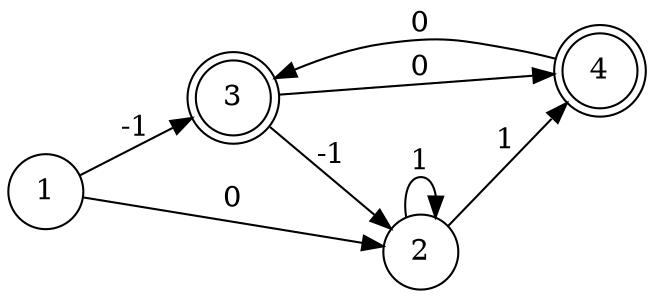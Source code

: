 digraph G {
	node [shape=circle]
	rankdir=LR
	3 [peripheries=2];
	4 [peripheries=2];
	1 -> 2 [label= 0];
	1 -> 3 [label= -1];
	2 -> 2 [label= 1];
	2 -> 4 [label= 1];
	3 -> 4 [label= 0];
	3 -> 2 [label= -1];
	4 -> 3 [label= 0];
}
